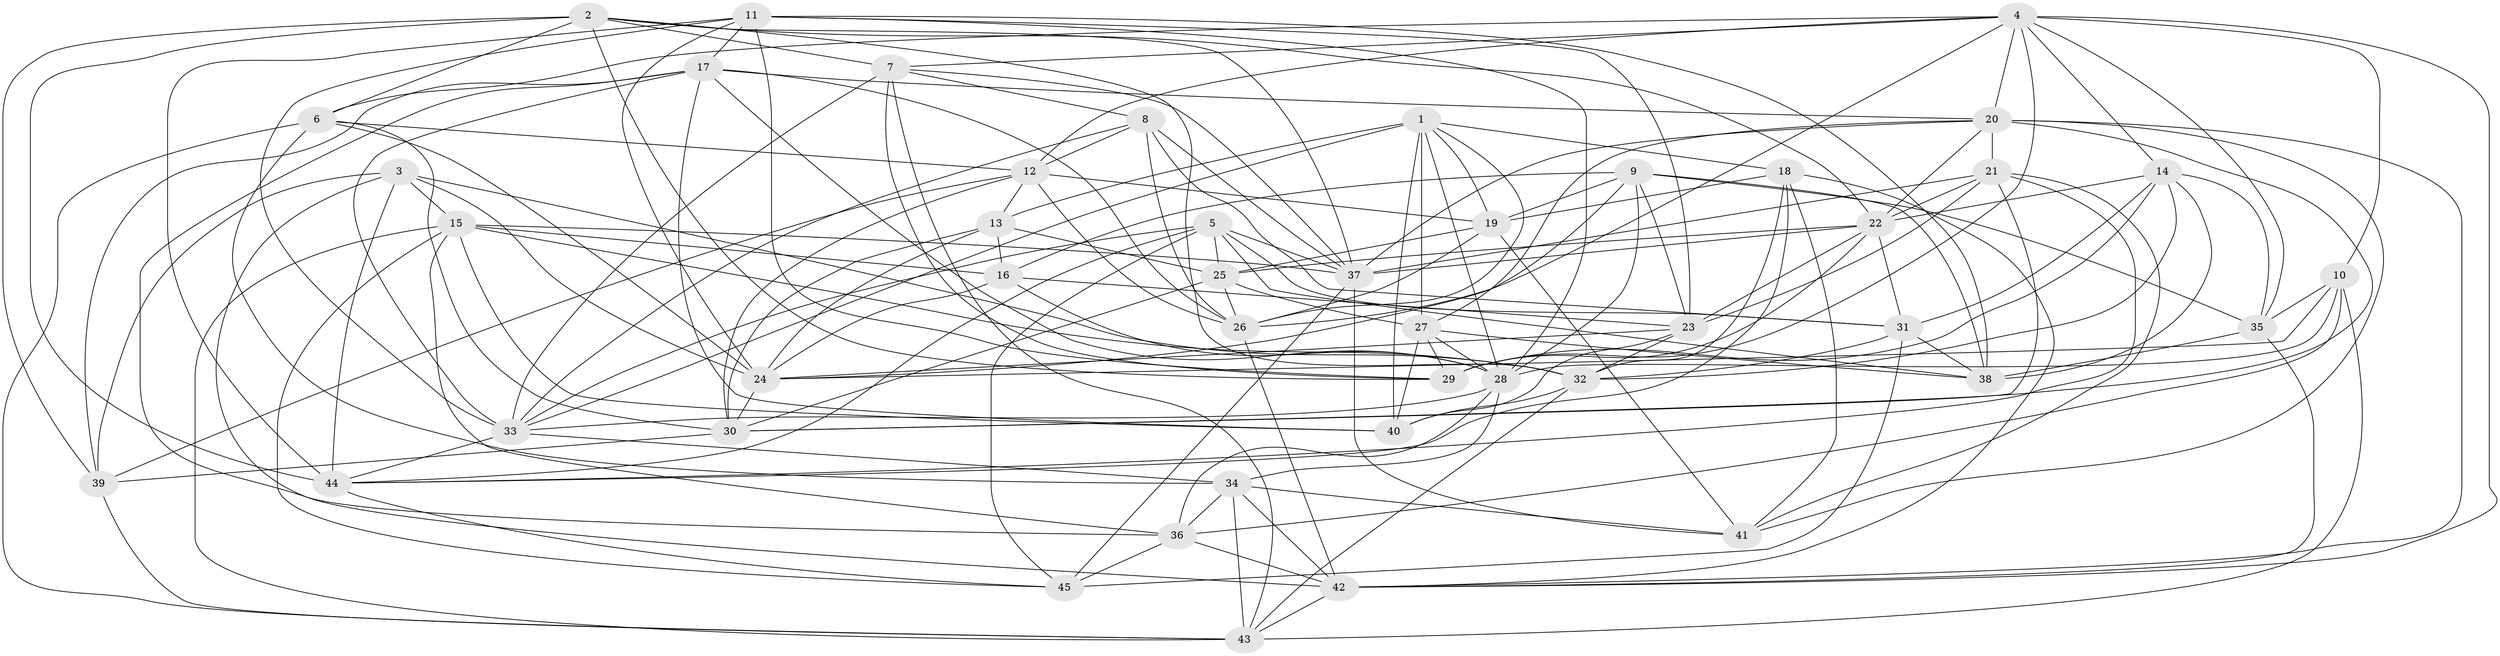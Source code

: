 // original degree distribution, {4: 1.0}
// Generated by graph-tools (version 1.1) at 2025/38/03/04/25 23:38:12]
// undirected, 45 vertices, 168 edges
graph export_dot {
  node [color=gray90,style=filled];
  1;
  2;
  3;
  4;
  5;
  6;
  7;
  8;
  9;
  10;
  11;
  12;
  13;
  14;
  15;
  16;
  17;
  18;
  19;
  20;
  21;
  22;
  23;
  24;
  25;
  26;
  27;
  28;
  29;
  30;
  31;
  32;
  33;
  34;
  35;
  36;
  37;
  38;
  39;
  40;
  41;
  42;
  43;
  44;
  45;
  1 -- 13 [weight=1.0];
  1 -- 18 [weight=1.0];
  1 -- 19 [weight=1.0];
  1 -- 26 [weight=1.0];
  1 -- 27 [weight=2.0];
  1 -- 28 [weight=1.0];
  1 -- 33 [weight=1.0];
  1 -- 40 [weight=2.0];
  2 -- 6 [weight=1.0];
  2 -- 7 [weight=1.0];
  2 -- 22 [weight=2.0];
  2 -- 29 [weight=1.0];
  2 -- 32 [weight=1.0];
  2 -- 37 [weight=1.0];
  2 -- 39 [weight=1.0];
  2 -- 44 [weight=2.0];
  3 -- 15 [weight=1.0];
  3 -- 24 [weight=1.0];
  3 -- 32 [weight=1.0];
  3 -- 39 [weight=1.0];
  3 -- 42 [weight=1.0];
  3 -- 44 [weight=1.0];
  4 -- 6 [weight=1.0];
  4 -- 7 [weight=1.0];
  4 -- 10 [weight=1.0];
  4 -- 12 [weight=1.0];
  4 -- 14 [weight=1.0];
  4 -- 20 [weight=1.0];
  4 -- 26 [weight=1.0];
  4 -- 29 [weight=1.0];
  4 -- 35 [weight=1.0];
  4 -- 42 [weight=1.0];
  5 -- 25 [weight=1.0];
  5 -- 31 [weight=1.0];
  5 -- 33 [weight=1.0];
  5 -- 37 [weight=1.0];
  5 -- 38 [weight=1.0];
  5 -- 44 [weight=2.0];
  5 -- 45 [weight=1.0];
  6 -- 12 [weight=1.0];
  6 -- 24 [weight=2.0];
  6 -- 30 [weight=1.0];
  6 -- 34 [weight=1.0];
  6 -- 43 [weight=1.0];
  7 -- 8 [weight=1.0];
  7 -- 29 [weight=1.0];
  7 -- 33 [weight=2.0];
  7 -- 37 [weight=1.0];
  7 -- 43 [weight=1.0];
  8 -- 12 [weight=1.0];
  8 -- 26 [weight=1.0];
  8 -- 31 [weight=1.0];
  8 -- 33 [weight=1.0];
  8 -- 37 [weight=1.0];
  9 -- 16 [weight=1.0];
  9 -- 19 [weight=2.0];
  9 -- 23 [weight=1.0];
  9 -- 24 [weight=1.0];
  9 -- 28 [weight=1.0];
  9 -- 35 [weight=1.0];
  9 -- 38 [weight=1.0];
  10 -- 24 [weight=1.0];
  10 -- 28 [weight=1.0];
  10 -- 35 [weight=1.0];
  10 -- 36 [weight=1.0];
  10 -- 43 [weight=1.0];
  11 -- 17 [weight=2.0];
  11 -- 23 [weight=1.0];
  11 -- 24 [weight=1.0];
  11 -- 28 [weight=1.0];
  11 -- 29 [weight=1.0];
  11 -- 33 [weight=1.0];
  11 -- 38 [weight=2.0];
  11 -- 44 [weight=1.0];
  12 -- 13 [weight=1.0];
  12 -- 19 [weight=1.0];
  12 -- 26 [weight=1.0];
  12 -- 30 [weight=1.0];
  12 -- 39 [weight=1.0];
  13 -- 16 [weight=1.0];
  13 -- 24 [weight=1.0];
  13 -- 25 [weight=1.0];
  13 -- 30 [weight=1.0];
  14 -- 22 [weight=1.0];
  14 -- 29 [weight=2.0];
  14 -- 31 [weight=1.0];
  14 -- 32 [weight=1.0];
  14 -- 35 [weight=1.0];
  14 -- 38 [weight=1.0];
  15 -- 16 [weight=1.0];
  15 -- 32 [weight=1.0];
  15 -- 36 [weight=1.0];
  15 -- 37 [weight=1.0];
  15 -- 40 [weight=1.0];
  15 -- 43 [weight=1.0];
  15 -- 45 [weight=1.0];
  16 -- 23 [weight=1.0];
  16 -- 24 [weight=1.0];
  16 -- 28 [weight=1.0];
  17 -- 20 [weight=1.0];
  17 -- 26 [weight=1.0];
  17 -- 28 [weight=1.0];
  17 -- 33 [weight=1.0];
  17 -- 36 [weight=2.0];
  17 -- 39 [weight=1.0];
  17 -- 40 [weight=1.0];
  18 -- 19 [weight=1.0];
  18 -- 32 [weight=1.0];
  18 -- 41 [weight=1.0];
  18 -- 42 [weight=1.0];
  18 -- 44 [weight=1.0];
  19 -- 25 [weight=1.0];
  19 -- 26 [weight=1.0];
  19 -- 41 [weight=3.0];
  20 -- 21 [weight=1.0];
  20 -- 22 [weight=1.0];
  20 -- 27 [weight=1.0];
  20 -- 30 [weight=1.0];
  20 -- 37 [weight=1.0];
  20 -- 41 [weight=2.0];
  20 -- 42 [weight=1.0];
  21 -- 22 [weight=1.0];
  21 -- 23 [weight=1.0];
  21 -- 30 [weight=1.0];
  21 -- 37 [weight=1.0];
  21 -- 41 [weight=2.0];
  21 -- 44 [weight=1.0];
  22 -- 23 [weight=1.0];
  22 -- 25 [weight=1.0];
  22 -- 29 [weight=1.0];
  22 -- 31 [weight=1.0];
  22 -- 37 [weight=1.0];
  23 -- 24 [weight=1.0];
  23 -- 32 [weight=1.0];
  23 -- 40 [weight=1.0];
  24 -- 30 [weight=1.0];
  25 -- 26 [weight=1.0];
  25 -- 27 [weight=2.0];
  25 -- 30 [weight=1.0];
  26 -- 42 [weight=1.0];
  27 -- 28 [weight=1.0];
  27 -- 29 [weight=1.0];
  27 -- 38 [weight=1.0];
  27 -- 40 [weight=2.0];
  28 -- 33 [weight=1.0];
  28 -- 34 [weight=1.0];
  28 -- 36 [weight=1.0];
  30 -- 39 [weight=1.0];
  31 -- 32 [weight=2.0];
  31 -- 38 [weight=1.0];
  31 -- 45 [weight=1.0];
  32 -- 40 [weight=1.0];
  32 -- 43 [weight=1.0];
  33 -- 34 [weight=1.0];
  33 -- 44 [weight=1.0];
  34 -- 36 [weight=1.0];
  34 -- 41 [weight=1.0];
  34 -- 42 [weight=2.0];
  34 -- 43 [weight=1.0];
  35 -- 38 [weight=1.0];
  35 -- 42 [weight=1.0];
  36 -- 42 [weight=1.0];
  36 -- 45 [weight=1.0];
  37 -- 41 [weight=1.0];
  37 -- 45 [weight=1.0];
  39 -- 43 [weight=1.0];
  42 -- 43 [weight=1.0];
  44 -- 45 [weight=1.0];
}
